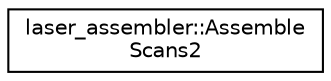 digraph "Graphical Class Hierarchy"
{
  edge [fontname="Helvetica",fontsize="10",labelfontname="Helvetica",labelfontsize="10"];
  node [fontname="Helvetica",fontsize="10",shape=record];
  rankdir="LR";
  Node1 [label="laser_assembler::Assemble\lScans2",height=0.2,width=0.4,color="black", fillcolor="white", style="filled",URL="$classlaser__assembler_1_1_assemble_scans2.html"];
}
